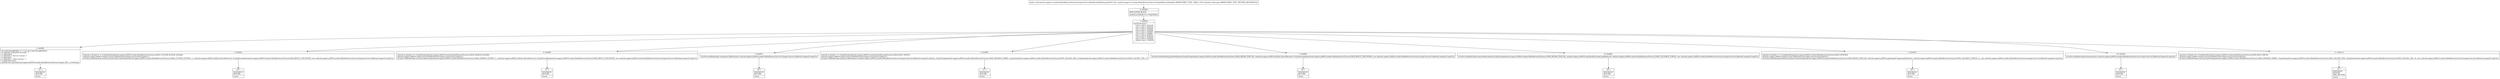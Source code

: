digraph "CFG forandroid.support.v4.media.MediaBrowserServiceCompat.ServiceHandler.handleMessage(Landroid\/os\/Message;)V" {
Node_0 [shape=record,label="{0\:\ 0x0000|MTH_ENTER_BLOCK\l|android.os.Bundle r0 = r9.getData()\l}"];
Node_1 [shape=record,label="{1\:\ 0x0006|switch(r9.what) \{\l    case 1: goto L_0x0118;\l    case 2: goto L_0x010b;\l    case 3: goto L_0x00e9;\l    case 4: goto L_0x00d0;\l    case 5: goto L_0x00b5;\l    case 6: goto L_0x008c;\l    case 7: goto L_0x007e;\l    case 8: goto L_0x0059;\l    case 9: goto L_0x0034;\l    default: goto L_0x0009;\l\}\l}"];
Node_2 [shape=record,label="{2\:\ 0x0009|java.lang.StringBuilder r1 = new java.lang.StringBuilder()\lr1.append(\"Unhandled message: \")\lr1.append(r9)\lr1.append(\"n  Service version: \")\lr1.append(2)\lr1.append(\"n  Client version: \")\lr1.append(r9.arg1)\landroid.util.Log.w(android.support.p000v4.media.MediaBrowserServiceCompat.TAG, r1.toString())\l}"];
Node_3 [shape=record,label="{3\:\ 0x0034|android.os.Bundle r1 = r0.getBundle(android.support.p000v4.media.MediaBrowserProtocol.DATA_CUSTOM_ACTION_EXTRAS)\landroid.support.p000v4.media.session.MediaSessionCompat.ensureClassLoader(r1)\lr8.mServiceBinderImpl.sendCustomAction(r0.getString(android.support.p000v4.media.MediaBrowserProtocol.DATA_CUSTOM_ACTION), r1, (android.support.p000v4.p002os.ResultReceiver) r0.getParcelable(android.support.p000v4.media.MediaBrowserProtocol.DATA_RESULT_RECEIVER), new android.support.p000v4.media.MediaBrowserServiceCompat.ServiceCallbacksCompat(r9.replyTo))\l}"];
Node_4 [shape=record,label="{4\:\ 0x0059|android.os.Bundle r1 = r0.getBundle(android.support.p000v4.media.MediaBrowserProtocol.DATA_SEARCH_EXTRAS)\landroid.support.p000v4.media.session.MediaSessionCompat.ensureClassLoader(r1)\lr8.mServiceBinderImpl.search(r0.getString(android.support.p000v4.media.MediaBrowserProtocol.DATA_SEARCH_QUERY), r1, (android.support.p000v4.p002os.ResultReceiver) r0.getParcelable(android.support.p000v4.media.MediaBrowserProtocol.DATA_RESULT_RECEIVER), new android.support.p000v4.media.MediaBrowserServiceCompat.ServiceCallbacksCompat(r9.replyTo))\l}"];
Node_5 [shape=record,label="{5\:\ 0x007e|r8.mServiceBinderImpl.unregisterCallbacks(new android.support.p000v4.media.MediaBrowserServiceCompat.ServiceCallbacksCompat(r9.replyTo))\l}"];
Node_6 [shape=record,label="{6\:\ 0x008c|android.os.Bundle r7 = r0.getBundle(android.support.p000v4.media.MediaBrowserProtocol.DATA_ROOT_HINTS)\landroid.support.p000v4.media.session.MediaSessionCompat.ensureClassLoader(r7)\lr8.mServiceBinderImpl.registerCallbacks(new android.support.p000v4.media.MediaBrowserServiceCompat.ServiceCallbacksCompat(r9.replyTo), r0.getString(android.support.p000v4.media.MediaBrowserProtocol.DATA_PACKAGE_NAME), r0.getInt(android.support.p000v4.media.MediaBrowserProtocol.DATA_CALLING_PID), r0.getInt(android.support.p000v4.media.MediaBrowserProtocol.DATA_CALLING_UID), r7)\l}"];
Node_7 [shape=record,label="{7\:\ 0x00b5|r8.mServiceBinderImpl.getMediaItem(r0.getString(android.support.p000v4.media.MediaBrowserProtocol.DATA_MEDIA_ITEM_ID), (android.support.p000v4.p002os.ResultReceiver) r0.getParcelable(android.support.p000v4.media.MediaBrowserProtocol.DATA_RESULT_RECEIVER), new android.support.p000v4.media.MediaBrowserServiceCompat.ServiceCallbacksCompat(r9.replyTo))\l}"];
Node_8 [shape=record,label="{8\:\ 0x00d0|r8.mServiceBinderImpl.removeSubscription(r0.getString(android.support.p000v4.media.MediaBrowserProtocol.DATA_MEDIA_ITEM_ID), android.support.p000v4.app.BundleCompat.getBinder(r0, android.support.p000v4.media.MediaBrowserProtocol.DATA_CALLBACK_TOKEN), new android.support.p000v4.media.MediaBrowserServiceCompat.ServiceCallbacksCompat(r9.replyTo))\l}"];
Node_9 [shape=record,label="{9\:\ 0x00e9|android.os.Bundle r1 = r0.getBundle(android.support.p000v4.media.MediaBrowserProtocol.DATA_OPTIONS)\landroid.support.p000v4.media.session.MediaSessionCompat.ensureClassLoader(r1)\lr8.mServiceBinderImpl.addSubscription(r0.getString(android.support.p000v4.media.MediaBrowserProtocol.DATA_MEDIA_ITEM_ID), android.support.p000v4.app.BundleCompat.getBinder(r0, android.support.p000v4.media.MediaBrowserProtocol.DATA_CALLBACK_TOKEN), r1, new android.support.p000v4.media.MediaBrowserServiceCompat.ServiceCallbacksCompat(r9.replyTo))\l}"];
Node_10 [shape=record,label="{10\:\ 0x010b|r8.mServiceBinderImpl.disconnect(new android.support.p000v4.media.MediaBrowserServiceCompat.ServiceCallbacksCompat(r9.replyTo))\l}"];
Node_11 [shape=record,label="{11\:\ 0x0118|android.os.Bundle r6 = r0.getBundle(android.support.p000v4.media.MediaBrowserProtocol.DATA_ROOT_HINTS)\landroid.support.p000v4.media.session.MediaSessionCompat.ensureClassLoader(r6)\lr8.mServiceBinderImpl.connect(r0.getString(android.support.p000v4.media.MediaBrowserProtocol.DATA_PACKAGE_NAME), r0.getInt(android.support.p000v4.media.MediaBrowserProtocol.DATA_CALLING_PID), r0.getInt(android.support.p000v4.media.MediaBrowserProtocol.DATA_CALLING_UID), r6, new android.support.p000v4.media.MediaBrowserServiceCompat.ServiceCallbacksCompat(r9.replyTo))\l}"];
Node_12 [shape=record,label="{12\:\ ?|SYNTHETIC\lRETURN\lORIG_RETURN\l|return\l}"];
Node_13 [shape=record,label="{13\:\ ?|SYNTHETIC\lRETURN\l|return\l}"];
Node_14 [shape=record,label="{14\:\ ?|SYNTHETIC\lRETURN\l|return\l}"];
Node_15 [shape=record,label="{15\:\ ?|SYNTHETIC\lRETURN\l|return\l}"];
Node_16 [shape=record,label="{16\:\ ?|SYNTHETIC\lRETURN\l|return\l}"];
Node_17 [shape=record,label="{17\:\ ?|SYNTHETIC\lRETURN\l|return\l}"];
Node_18 [shape=record,label="{18\:\ ?|SYNTHETIC\lRETURN\l|return\l}"];
Node_19 [shape=record,label="{19\:\ ?|SYNTHETIC\lRETURN\l|return\l}"];
Node_20 [shape=record,label="{20\:\ ?|SYNTHETIC\lRETURN\l|return\l}"];
Node_21 [shape=record,label="{21\:\ ?|SYNTHETIC\lRETURN\l|return\l}"];
MethodNode[shape=record,label="{public void android.support.v4.media.MediaBrowserServiceCompat.ServiceHandler.handleMessage((r8v0 'this' android.support.v4.media.MediaBrowserServiceCompat$ServiceHandler A[IMMUTABLE_TYPE, THIS]), (r9v0 android.os.Message A[IMMUTABLE_TYPE, METHOD_ARGUMENT])) }"];
MethodNode -> Node_0;
Node_0 -> Node_1;
Node_1 -> Node_2;
Node_1 -> Node_3;
Node_1 -> Node_4;
Node_1 -> Node_5;
Node_1 -> Node_6;
Node_1 -> Node_7;
Node_1 -> Node_8;
Node_1 -> Node_9;
Node_1 -> Node_10;
Node_1 -> Node_11;
Node_2 -> Node_13;
Node_3 -> Node_14;
Node_4 -> Node_15;
Node_5 -> Node_16;
Node_6 -> Node_17;
Node_7 -> Node_18;
Node_8 -> Node_19;
Node_9 -> Node_20;
Node_10 -> Node_21;
Node_11 -> Node_12;
}

